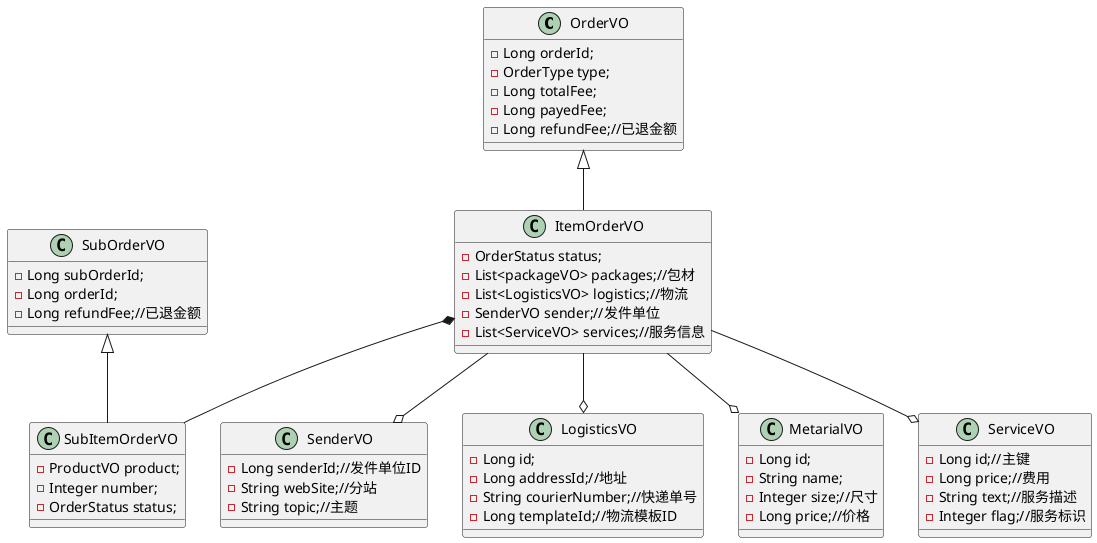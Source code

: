 @startuml

class OrderVO{
-Long orderId;
-OrderType type;
-Long totalFee;
-Long payedFee;
-Long refundFee;//已退金额
}

class ItemOrderVO{
-OrderStatus status;
-List<packageVO> packages;//包材
-List<LogisticsVO> logistics;//物流
-SenderVO sender;//发件单位
-List<ServiceVO> services;//服务信息
}

class SubOrderVO{
-Long subOrderId;
-Long orderId;
-Long refundFee;//已退金额
}

class SubItemOrderVO{
-ProductVO product;
-Integer number;
-OrderStatus status;
}

class SenderVO{
-Long senderId;//发件单位ID
-String webSite;//分站
-String topic;//主题
}

class LogisticsVO{
-Long id;
-Long addressId;//地址
-String courierNumber;//快递单号
-Long templateId;//物流模板ID
}

class MetarialVO{
-Long id;
-String name;
-Integer size;//尺寸
-Long price;//价格
}

class ServiceVO{
-Long id;//主键
-Long price;//费用
-String text;//服务描述
-Integer flag;//服务标识
}


OrderVO <|-- ItemOrderVO
SubOrderVO <|-- SubItemOrderVO

ItemOrderVO *-- SubItemOrderVO
ItemOrderVO --o ServiceVO

ItemOrderVO --o SenderVO
ItemOrderVO --o MetarialVO
ItemOrderVO --o LogisticsVO


@enduml